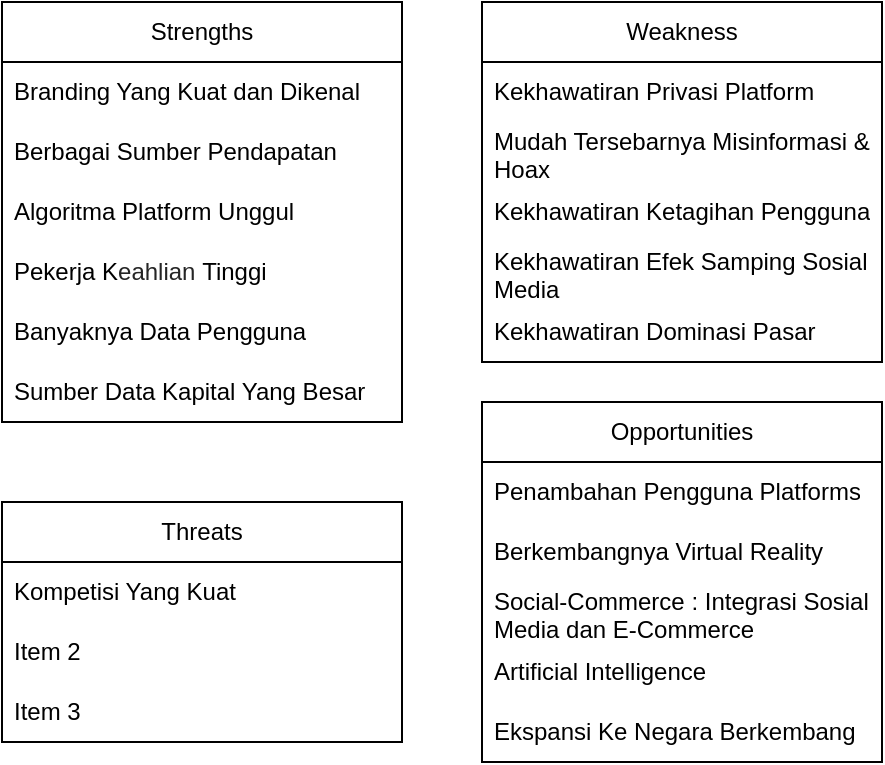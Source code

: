 <mxfile version="24.0.8" type="github">
  <diagram name="Page-1" id="Yv_70YzZiu4XLaSYolAr">
    <mxGraphModel dx="1059" dy="595" grid="1" gridSize="10" guides="1" tooltips="1" connect="1" arrows="1" fold="1" page="1" pageScale="1" pageWidth="850" pageHeight="1100" math="0" shadow="0">
      <root>
        <mxCell id="0" />
        <mxCell id="1" parent="0" />
        <mxCell id="sRVoG1vecRMBhj1PC-BN-5" value="Strengths" style="swimlane;fontStyle=0;childLayout=stackLayout;horizontal=1;startSize=30;horizontalStack=0;resizeParent=1;resizeParentMax=0;resizeLast=0;collapsible=1;marginBottom=0;whiteSpace=wrap;html=1;" vertex="1" parent="1">
          <mxGeometry x="40" y="40" width="200" height="210" as="geometry" />
        </mxCell>
        <mxCell id="sRVoG1vecRMBhj1PC-BN-6" value="Branding Yang Kuat dan Dikenal" style="text;strokeColor=none;fillColor=none;align=left;verticalAlign=middle;spacingLeft=4;spacingRight=4;overflow=hidden;points=[[0,0.5],[1,0.5]];portConstraint=eastwest;rotatable=0;whiteSpace=wrap;html=1;" vertex="1" parent="sRVoG1vecRMBhj1PC-BN-5">
          <mxGeometry y="30" width="200" height="30" as="geometry" />
        </mxCell>
        <mxCell id="sRVoG1vecRMBhj1PC-BN-7" value="Berbagai Sumber Pendapatan" style="text;strokeColor=none;fillColor=none;align=left;verticalAlign=middle;spacingLeft=4;spacingRight=4;overflow=hidden;points=[[0,0.5],[1,0.5]];portConstraint=eastwest;rotatable=0;whiteSpace=wrap;html=1;" vertex="1" parent="sRVoG1vecRMBhj1PC-BN-5">
          <mxGeometry y="60" width="200" height="30" as="geometry" />
        </mxCell>
        <mxCell id="sRVoG1vecRMBhj1PC-BN-8" value="Algoritma Platform Unggul" style="text;strokeColor=none;fillColor=none;align=left;verticalAlign=middle;spacingLeft=4;spacingRight=4;overflow=hidden;points=[[0,0.5],[1,0.5]];portConstraint=eastwest;rotatable=0;whiteSpace=wrap;html=1;" vertex="1" parent="sRVoG1vecRMBhj1PC-BN-5">
          <mxGeometry y="90" width="200" height="30" as="geometry" />
        </mxCell>
        <mxCell id="sRVoG1vecRMBhj1PC-BN-21" value="Pekerja K&lt;span style=&quot;color: rgb(37, 37, 37);&quot;&gt;&lt;font style=&quot;font-size: 12px;&quot; face=&quot;Helvetica&quot;&gt;eahlian&amp;nbsp;&lt;/font&gt;&lt;/span&gt;Tinggi" style="text;strokeColor=none;fillColor=none;align=left;verticalAlign=middle;spacingLeft=4;spacingRight=4;overflow=hidden;points=[[0,0.5],[1,0.5]];portConstraint=eastwest;rotatable=0;whiteSpace=wrap;html=1;" vertex="1" parent="sRVoG1vecRMBhj1PC-BN-5">
          <mxGeometry y="120" width="200" height="30" as="geometry" />
        </mxCell>
        <mxCell id="sRVoG1vecRMBhj1PC-BN-22" value="Banyaknya Data Pengguna" style="text;strokeColor=none;fillColor=none;align=left;verticalAlign=middle;spacingLeft=4;spacingRight=4;overflow=hidden;points=[[0,0.5],[1,0.5]];portConstraint=eastwest;rotatable=0;whiteSpace=wrap;html=1;" vertex="1" parent="sRVoG1vecRMBhj1PC-BN-5">
          <mxGeometry y="150" width="200" height="30" as="geometry" />
        </mxCell>
        <mxCell id="sRVoG1vecRMBhj1PC-BN-23" value="Sumber Data Kapital Yang Besar" style="text;strokeColor=none;fillColor=none;align=left;verticalAlign=middle;spacingLeft=4;spacingRight=4;overflow=hidden;points=[[0,0.5],[1,0.5]];portConstraint=eastwest;rotatable=0;whiteSpace=wrap;html=1;" vertex="1" parent="sRVoG1vecRMBhj1PC-BN-5">
          <mxGeometry y="180" width="200" height="30" as="geometry" />
        </mxCell>
        <mxCell id="sRVoG1vecRMBhj1PC-BN-9" value="Weakness" style="swimlane;fontStyle=0;childLayout=stackLayout;horizontal=1;startSize=30;horizontalStack=0;resizeParent=1;resizeParentMax=0;resizeLast=0;collapsible=1;marginBottom=0;whiteSpace=wrap;html=1;" vertex="1" parent="1">
          <mxGeometry x="280" y="40" width="200" height="180" as="geometry" />
        </mxCell>
        <mxCell id="sRVoG1vecRMBhj1PC-BN-10" value="Kekhawatiran Privasi Platform" style="text;strokeColor=none;fillColor=none;align=left;verticalAlign=middle;spacingLeft=4;spacingRight=4;overflow=hidden;points=[[0,0.5],[1,0.5]];portConstraint=eastwest;rotatable=0;whiteSpace=wrap;html=1;" vertex="1" parent="sRVoG1vecRMBhj1PC-BN-9">
          <mxGeometry y="30" width="200" height="30" as="geometry" />
        </mxCell>
        <mxCell id="sRVoG1vecRMBhj1PC-BN-11" value="Mudah Tersebarnya Misinformasi &amp;amp; Hoax" style="text;strokeColor=none;fillColor=none;align=left;verticalAlign=middle;spacingLeft=4;spacingRight=4;overflow=hidden;points=[[0,0.5],[1,0.5]];portConstraint=eastwest;rotatable=0;whiteSpace=wrap;html=1;" vertex="1" parent="sRVoG1vecRMBhj1PC-BN-9">
          <mxGeometry y="60" width="200" height="30" as="geometry" />
        </mxCell>
        <mxCell id="sRVoG1vecRMBhj1PC-BN-12" value="Kekhawatiran Ketagihan Pengguna" style="text;strokeColor=none;fillColor=none;align=left;verticalAlign=middle;spacingLeft=4;spacingRight=4;overflow=hidden;points=[[0,0.5],[1,0.5]];portConstraint=eastwest;rotatable=0;whiteSpace=wrap;html=1;" vertex="1" parent="sRVoG1vecRMBhj1PC-BN-9">
          <mxGeometry y="90" width="200" height="30" as="geometry" />
        </mxCell>
        <mxCell id="sRVoG1vecRMBhj1PC-BN-35" value="Kekhawatiran Efek Samping Sosial Media" style="text;strokeColor=none;fillColor=none;align=left;verticalAlign=middle;spacingLeft=4;spacingRight=4;overflow=hidden;points=[[0,0.5],[1,0.5]];portConstraint=eastwest;rotatable=0;whiteSpace=wrap;html=1;" vertex="1" parent="sRVoG1vecRMBhj1PC-BN-9">
          <mxGeometry y="120" width="200" height="30" as="geometry" />
        </mxCell>
        <mxCell id="sRVoG1vecRMBhj1PC-BN-36" value="Kekhawatiran Dominasi Pasar" style="text;strokeColor=none;fillColor=none;align=left;verticalAlign=middle;spacingLeft=4;spacingRight=4;overflow=hidden;points=[[0,0.5],[1,0.5]];portConstraint=eastwest;rotatable=0;whiteSpace=wrap;html=1;" vertex="1" parent="sRVoG1vecRMBhj1PC-BN-9">
          <mxGeometry y="150" width="200" height="30" as="geometry" />
        </mxCell>
        <mxCell id="sRVoG1vecRMBhj1PC-BN-13" value="Threats" style="swimlane;fontStyle=0;childLayout=stackLayout;horizontal=1;startSize=30;horizontalStack=0;resizeParent=1;resizeParentMax=0;resizeLast=0;collapsible=1;marginBottom=0;whiteSpace=wrap;html=1;" vertex="1" parent="1">
          <mxGeometry x="40" y="290" width="200" height="120" as="geometry" />
        </mxCell>
        <mxCell id="sRVoG1vecRMBhj1PC-BN-14" value="Kompetisi Yang Kuat" style="text;strokeColor=none;fillColor=none;align=left;verticalAlign=middle;spacingLeft=4;spacingRight=4;overflow=hidden;points=[[0,0.5],[1,0.5]];portConstraint=eastwest;rotatable=0;whiteSpace=wrap;html=1;" vertex="1" parent="sRVoG1vecRMBhj1PC-BN-13">
          <mxGeometry y="30" width="200" height="30" as="geometry" />
        </mxCell>
        <mxCell id="sRVoG1vecRMBhj1PC-BN-15" value="Item 2" style="text;strokeColor=none;fillColor=none;align=left;verticalAlign=middle;spacingLeft=4;spacingRight=4;overflow=hidden;points=[[0,0.5],[1,0.5]];portConstraint=eastwest;rotatable=0;whiteSpace=wrap;html=1;" vertex="1" parent="sRVoG1vecRMBhj1PC-BN-13">
          <mxGeometry y="60" width="200" height="30" as="geometry" />
        </mxCell>
        <mxCell id="sRVoG1vecRMBhj1PC-BN-16" value="Item 3" style="text;strokeColor=none;fillColor=none;align=left;verticalAlign=middle;spacingLeft=4;spacingRight=4;overflow=hidden;points=[[0,0.5],[1,0.5]];portConstraint=eastwest;rotatable=0;whiteSpace=wrap;html=1;" vertex="1" parent="sRVoG1vecRMBhj1PC-BN-13">
          <mxGeometry y="90" width="200" height="30" as="geometry" />
        </mxCell>
        <mxCell id="sRVoG1vecRMBhj1PC-BN-17" value="Opportunities" style="swimlane;fontStyle=0;childLayout=stackLayout;horizontal=1;startSize=30;horizontalStack=0;resizeParent=1;resizeParentMax=0;resizeLast=0;collapsible=1;marginBottom=0;whiteSpace=wrap;html=1;" vertex="1" parent="1">
          <mxGeometry x="280" y="240" width="200" height="180" as="geometry" />
        </mxCell>
        <mxCell id="sRVoG1vecRMBhj1PC-BN-18" value="Penambahan Pengguna Platforms" style="text;strokeColor=none;fillColor=none;align=left;verticalAlign=middle;spacingLeft=4;spacingRight=4;overflow=hidden;points=[[0,0.5],[1,0.5]];portConstraint=eastwest;rotatable=0;whiteSpace=wrap;html=1;" vertex="1" parent="sRVoG1vecRMBhj1PC-BN-17">
          <mxGeometry y="30" width="200" height="30" as="geometry" />
        </mxCell>
        <mxCell id="sRVoG1vecRMBhj1PC-BN-19" value="Berkembangnya Virtual Reality" style="text;strokeColor=none;fillColor=none;align=left;verticalAlign=middle;spacingLeft=4;spacingRight=4;overflow=hidden;points=[[0,0.5],[1,0.5]];portConstraint=eastwest;rotatable=0;whiteSpace=wrap;html=1;" vertex="1" parent="sRVoG1vecRMBhj1PC-BN-17">
          <mxGeometry y="60" width="200" height="30" as="geometry" />
        </mxCell>
        <mxCell id="sRVoG1vecRMBhj1PC-BN-20" value="Social-Commerce : Integrasi Sosial Media dan E-Commerce" style="text;strokeColor=none;fillColor=none;align=left;verticalAlign=middle;spacingLeft=4;spacingRight=4;overflow=hidden;points=[[0,0.5],[1,0.5]];portConstraint=eastwest;rotatable=0;whiteSpace=wrap;html=1;" vertex="1" parent="sRVoG1vecRMBhj1PC-BN-17">
          <mxGeometry y="90" width="200" height="30" as="geometry" />
        </mxCell>
        <mxCell id="sRVoG1vecRMBhj1PC-BN-31" value="&lt;div&gt;&lt;span style=&quot;background-color: initial;&quot;&gt;Artificial Intelligence&lt;/span&gt;&lt;br&gt;&lt;/div&gt;" style="text;strokeColor=none;fillColor=none;align=left;verticalAlign=middle;spacingLeft=4;spacingRight=4;overflow=hidden;points=[[0,0.5],[1,0.5]];portConstraint=eastwest;rotatable=0;whiteSpace=wrap;html=1;" vertex="1" parent="sRVoG1vecRMBhj1PC-BN-17">
          <mxGeometry y="120" width="200" height="30" as="geometry" />
        </mxCell>
        <mxCell id="sRVoG1vecRMBhj1PC-BN-34" value="&lt;div&gt;Ekspansi Ke Negara Berkembang&lt;/div&gt;" style="text;strokeColor=none;fillColor=none;align=left;verticalAlign=middle;spacingLeft=4;spacingRight=4;overflow=hidden;points=[[0,0.5],[1,0.5]];portConstraint=eastwest;rotatable=0;whiteSpace=wrap;html=1;" vertex="1" parent="sRVoG1vecRMBhj1PC-BN-17">
          <mxGeometry y="150" width="200" height="30" as="geometry" />
        </mxCell>
      </root>
    </mxGraphModel>
  </diagram>
</mxfile>
